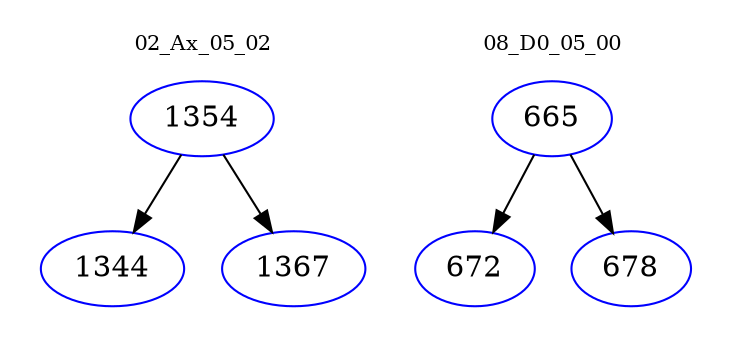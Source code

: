 digraph{
subgraph cluster_0 {
color = white
label = "02_Ax_05_02";
fontsize=10;
T0_1354 [label="1354", color="blue"]
T0_1354 -> T0_1344 [color="black"]
T0_1344 [label="1344", color="blue"]
T0_1354 -> T0_1367 [color="black"]
T0_1367 [label="1367", color="blue"]
}
subgraph cluster_1 {
color = white
label = "08_D0_05_00";
fontsize=10;
T1_665 [label="665", color="blue"]
T1_665 -> T1_672 [color="black"]
T1_672 [label="672", color="blue"]
T1_665 -> T1_678 [color="black"]
T1_678 [label="678", color="blue"]
}
}
